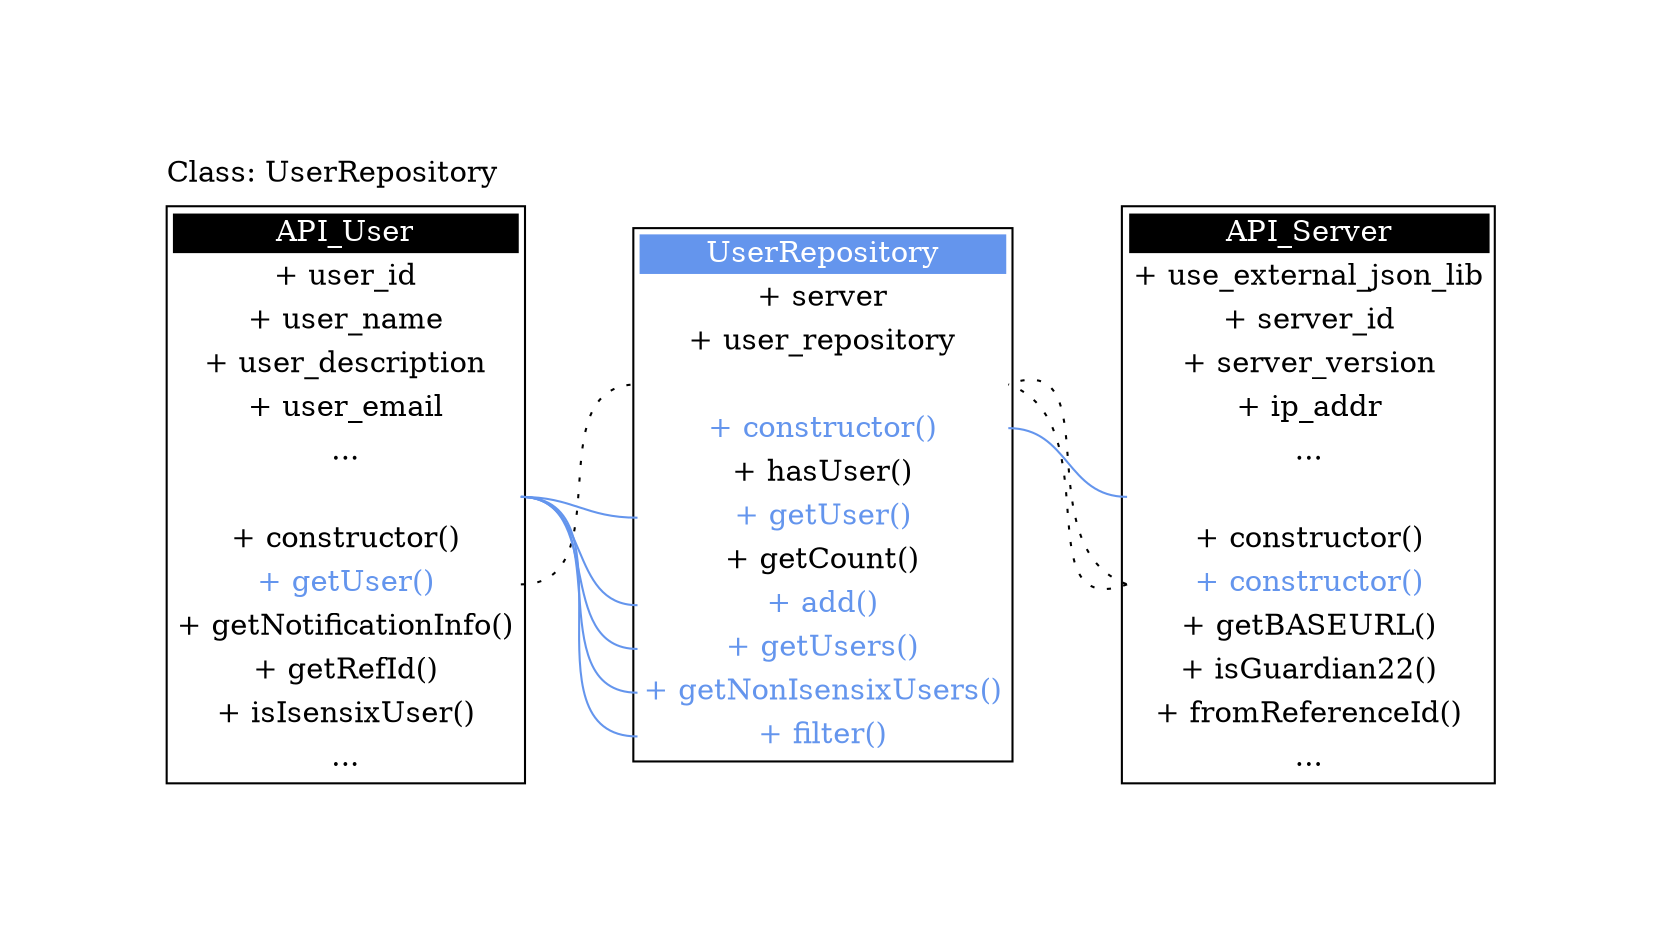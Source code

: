 graph {
	graph [pad="1"];
	labelloc=t;
	labeljust=l;
	label="Class: UserRepository"
	nodesep=0.5;
	node [shape=plaintext]
		 {rank=same; API_User -- UserRepository -- API_Server [color=transparent] rankdir=LR};
		 UserRepository:getuser -- API_User:blank [color=cornflowerblue];
		API_Server:constructor -- UserRepository:blank[style=dotted];
		 UserRepository:add -- API_User:blank [color=cornflowerblue];
		 UserRepository:getnonisensixusers -- API_User:blank [color=cornflowerblue];
		 UserRepository:getusers -- API_User:blank [color=cornflowerblue];
		 UserRepository:constructor -- API_Server:blank [color=cornflowerblue];
		API_Server:constructor -- UserRepository:blank [style=dotted];
		API_User:getuser -- UserRepository:blank[style=dotted];
		 UserRepository:filter -- API_User:blank [color=cornflowerblue];
		node[shape=plaintext]
		UserRepository [
		label=<
		<table border='1' cellborder='0'>
		<tr border='0'><td border='0' bgcolor="cornflowerblue" port="0"><font color='white'>UserRepository</font></td></tr>
		<tr border='0'><td border='0'>+ server</td></tr><tr border='0'><td border='0'>+ user_repository</td></tr>
		<tr border='0'><td border='0' port='blank'>&nbsp;</td></tr>
					<tr border='0'><td border='0' port='constructor'><font color="cornflowerblue">+ constructor()</font></td></tr>
<tr border='0'><td border='0' port='0'>+ hasUser()</td></tr>			<tr border='0'><td border='0' port='getuser'><font color="cornflowerblue">+ getUser()</font></td></tr>
<tr border='0'><td border='0' port='1'>+ getCount()</td></tr>			<tr border='0'><td border='0' port='add'><font color="cornflowerblue">+ add()</font></td></tr>
			<tr border='0'><td border='0' port='getusers'><font color="cornflowerblue">+ getUsers()</font></td></tr>
			<tr border='0'><td border='0' port='getnonisensixusers'><font color="cornflowerblue">+ getNonIsensixUsers()</font></td></tr>
			<tr border='0'><td border='0' port='filter'><font color="cornflowerblue">+ filter()</font></td></tr>

		</table>
		>];
		node[shape=plaintext]
		API_Server [
		label=<
		<table border='1' cellborder='0'>
		<tr border='0'><td border='0' bgcolor="black"><font color='white'>API_Server</font></td></tr>
		<tr border='0'><td border='0'>+ use_external_json_lib</td></tr><tr border='0'><td border='0'>+ server_id</td></tr><tr border='0'><td border='0'>+ server_version</td></tr><tr border='0'><td border='0'>+ ip_addr</td></tr><tr border='0'><td border='0'>...</td></tr>
		<tr border='0'><td border='0' port='blank'>&nbsp;</td></tr>
		<tr border='0'><td border='0' port='0'>+ constructor()</td></tr>			<tr border='0'><td border='0' port='constructor'><font color="cornflowerblue">+ constructor()</font></td></tr>
<tr border='0'><td border='0' port='1'>+ getBASEURL()</td></tr><tr border='0'><td border='0' port='2'>+ isGuardian22()</td></tr><tr border='0'><td border='0' port='3'>+ fromReferenceId()</td></tr><tr border='0'><td border='0' port='4'>...</td></tr>
		</table>
		>];
		node[shape=plaintext]
		API_Server [
		label=<
		<table border='1' cellborder='0'>
		<tr border='0'><td border='0' bgcolor="black"><font color='white'>API_Server</font></td></tr>
		<tr border='0'><td border='0'>+ use_external_json_lib</td></tr><tr border='0'><td border='0'>+ server_id</td></tr><tr border='0'><td border='0'>+ server_version</td></tr><tr border='0'><td border='0'>+ ip_addr</td></tr><tr border='0'><td border='0'>...</td></tr>
		<tr border='0'><td border='0' port='blank'>&nbsp;</td></tr>
		<tr border='0'><td border='0' port='0'>+ constructor()</td></tr>			<tr border='0'><td border='0' port='constructor'><font color="cornflowerblue">+ constructor()</font></td></tr>
<tr border='0'><td border='0' port='1'>+ getBASEURL()</td></tr><tr border='0'><td border='0' port='2'>+ isGuardian22()</td></tr><tr border='0'><td border='0' port='3'>+ fromReferenceId()</td></tr><tr border='0'><td border='0' port='4'>...</td></tr>
		</table>
		>];
		node[shape=plaintext]
		API_User [
		label=<
		<table border='1' cellborder='0'>
		<tr border='0'><td border='0' bgcolor="black"><font color='white'>API_User</font></td></tr>
		<tr border='0'><td border='0'>+ user_id</td></tr><tr border='0'><td border='0'>+ user_name</td></tr><tr border='0'><td border='0'>+ user_description</td></tr><tr border='0'><td border='0'>+ user_email</td></tr><tr border='0'><td border='0'>...</td></tr>
		<tr border='0'><td border='0' port='blank'>&nbsp;</td></tr>
		<tr border='0'><td border='0' port='0'>+ constructor()</td></tr>			<tr border='0'><td border='0' port='getuser'><font color="cornflowerblue">+ getUser()</font></td></tr>
<tr border='0'><td border='0' port='1'>+ getNotificationInfo()</td></tr><tr border='0'><td border='0' port='2'>+ getRefId()</td></tr><tr border='0'><td border='0' port='3'>+ isIsensixUser()</td></tr><tr border='0'><td border='0' port='4'>...</td></tr>
		</table>
		>];
	}
